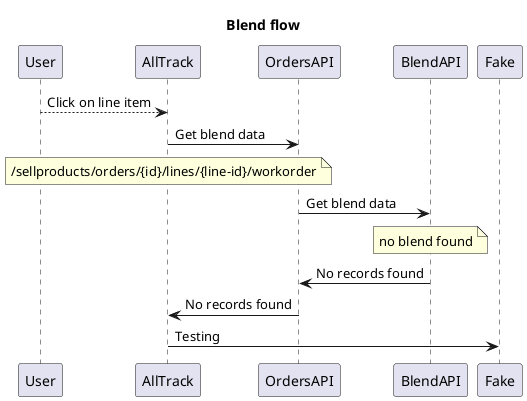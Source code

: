 @startuml
title Blend flow

User --> AllTrack: Click on line item

AllTrack -> OrdersAPI: Get blend data 
note over AllTrack: /sellproducts/orders/{id}/lines/{line-id}/workorder
OrdersAPI -> BlendAPI: Get blend data
note over BlendAPI: no blend found
BlendAPI -> OrdersAPI: No records found
OrdersAPI -> AllTrack: No records found
AllTrack -> Fake: Testing
@enduml
